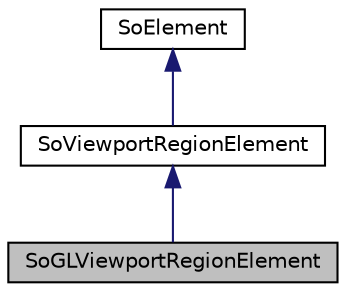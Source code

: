 digraph "SoGLViewportRegionElement"
{
 // LATEX_PDF_SIZE
  edge [fontname="Helvetica",fontsize="10",labelfontname="Helvetica",labelfontsize="10"];
  node [fontname="Helvetica",fontsize="10",shape=record];
  Node1 [label="SoGLViewportRegionElement",height=0.2,width=0.4,color="black", fillcolor="grey75", style="filled", fontcolor="black",tooltip="The SoGLViewportRegionElement class is yet to be documented."];
  Node2 -> Node1 [dir="back",color="midnightblue",fontsize="10",style="solid",fontname="Helvetica"];
  Node2 [label="SoViewportRegionElement",height=0.2,width=0.4,color="black", fillcolor="white", style="filled",URL="$classSoViewportRegionElement.html",tooltip="The SoViewportRegionElement class is yet to be documented."];
  Node3 -> Node2 [dir="back",color="midnightblue",fontsize="10",style="solid",fontname="Helvetica"];
  Node3 [label="SoElement",height=0.2,width=0.4,color="black", fillcolor="white", style="filled",URL="$classSoElement.html",tooltip="SoElement is the abstract base class for all elements."];
}
